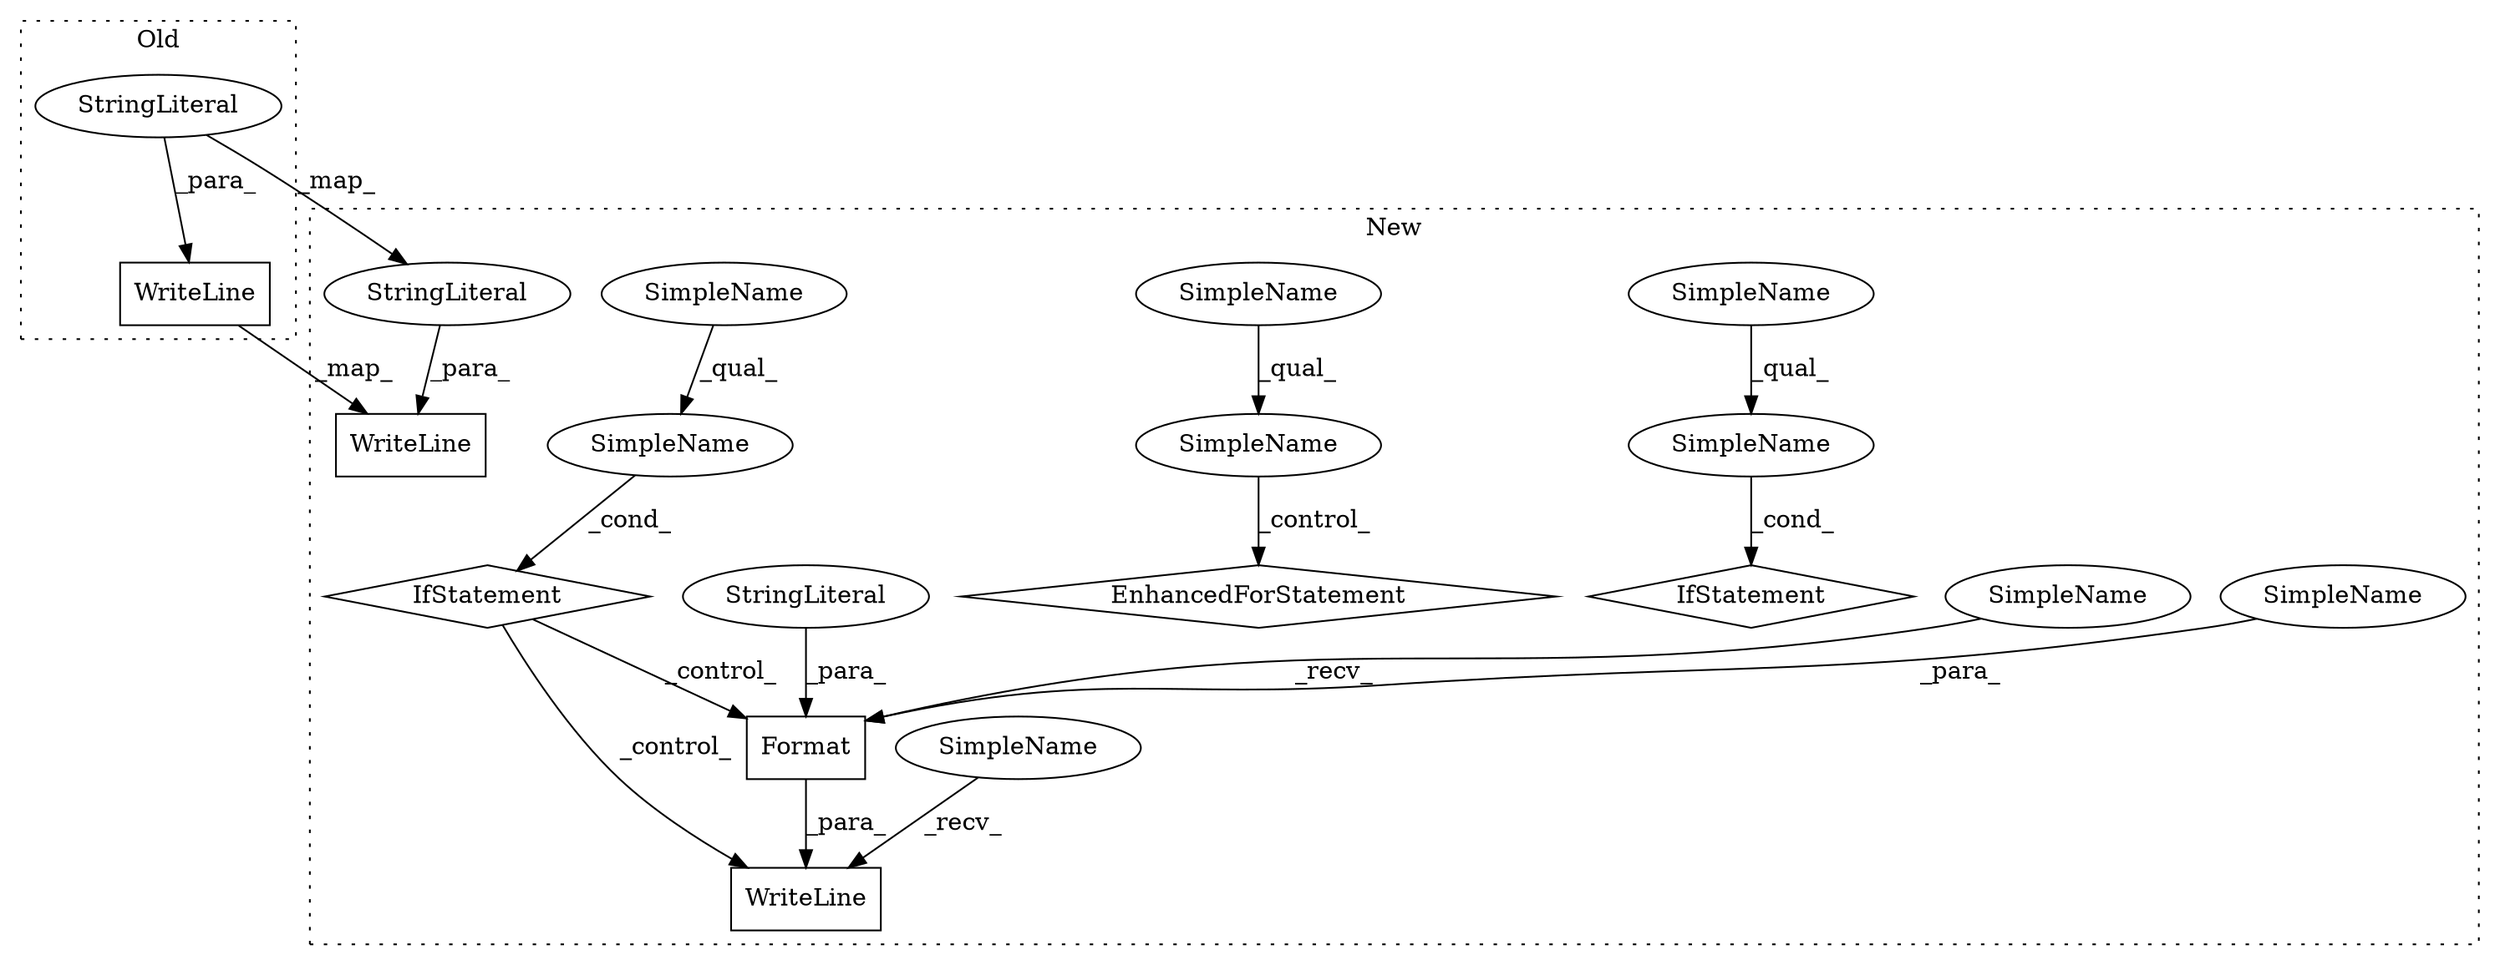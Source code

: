 digraph G {
subgraph cluster0 {
1 [label="WriteLine" a="32" s="7089,7138" l="10,1" shape="box"];
4 [label="StringLiteral" a="45" s="7099" l="39" shape="ellipse"];
label = "Old";
style="dotted";
}
subgraph cluster1 {
2 [label="WriteLine" a="32" s="7108,7167" l="10,1" shape="box"];
3 [label="StringLiteral" a="45" s="7118" l="49" shape="ellipse"];
5 [label="WriteLine" a="32" s="8049,8116" l="10,1" shape="box"];
6 [label="Format" a="32" s="8066,8115" l="7,1" shape="box"];
7 [label="IfStatement" a="25" s="7838,7868" l="4,14" shape="diamond"];
8 [label="SimpleName" a="42" s="7842" l="26" shape="ellipse"];
9 [label="SimpleName" a="42" s="7283" l="26" shape="ellipse"];
10 [label="EnhancedForStatement" a="70" s="7341,7365" l="-7342,18" shape="diamond"];
11 [label="SimpleName" a="42" s="8059" l="6" shape="ellipse"];
12 [label="StringLiteral" a="45" s="8073" l="33" shape="ellipse"];
13 [label="SimpleName" a="42" s="5692" l="26" shape="ellipse"];
14 [label="IfStatement" a="25" s="5688,5718" l="4,18" shape="diamond"];
15 [label="SimpleName" a="42" s="8042" l="6" shape="ellipse"];
16 [label="SimpleName" a="42" s="5692" l="7" shape="ellipse"];
17 [label="SimpleName" a="42" s="7283" l="7" shape="ellipse"];
18 [label="SimpleName" a="42" s="7842" l="7" shape="ellipse"];
19 [label="SimpleName" a="42" s="8108" l="7" shape="ellipse"];
label = "New";
style="dotted";
}
1 -> 2 [label="_map_"];
3 -> 2 [label="_para_"];
4 -> 3 [label="_map_"];
4 -> 1 [label="_para_"];
6 -> 5 [label="_para_"];
7 -> 6 [label="_control_"];
7 -> 5 [label="_control_"];
8 -> 7 [label="_cond_"];
9 -> 10 [label="_control_"];
11 -> 6 [label="_recv_"];
12 -> 6 [label="_para_"];
13 -> 14 [label="_cond_"];
15 -> 5 [label="_recv_"];
16 -> 13 [label="_qual_"];
17 -> 9 [label="_qual_"];
18 -> 8 [label="_qual_"];
19 -> 6 [label="_para_"];
}
